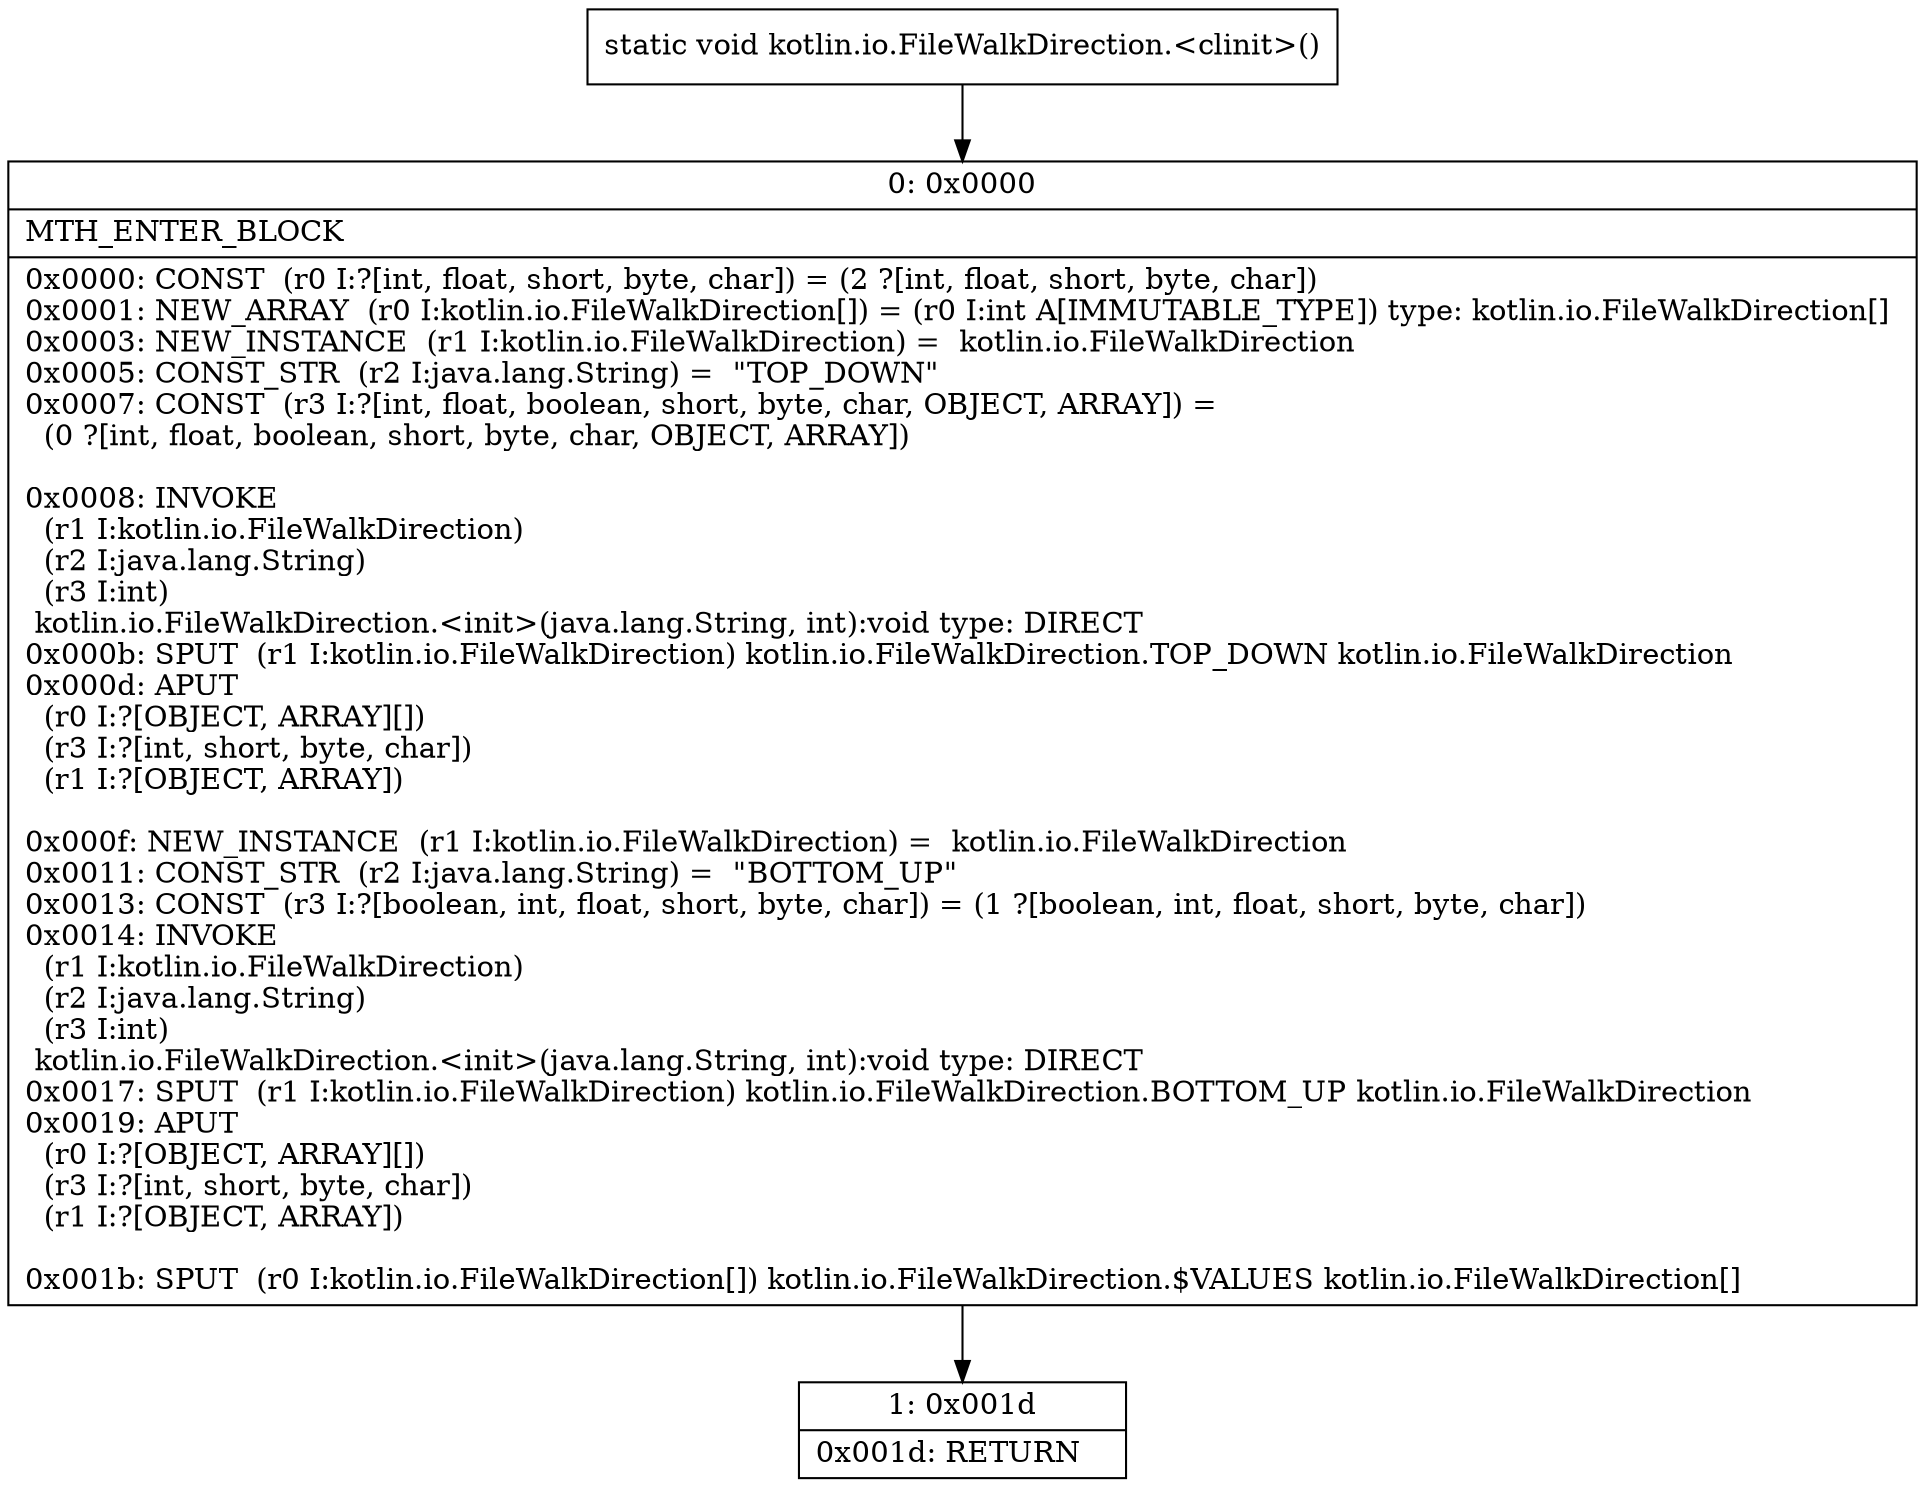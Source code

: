 digraph "CFG forkotlin.io.FileWalkDirection.\<clinit\>()V" {
Node_0 [shape=record,label="{0\:\ 0x0000|MTH_ENTER_BLOCK\l|0x0000: CONST  (r0 I:?[int, float, short, byte, char]) = (2 ?[int, float, short, byte, char]) \l0x0001: NEW_ARRAY  (r0 I:kotlin.io.FileWalkDirection[]) = (r0 I:int A[IMMUTABLE_TYPE]) type: kotlin.io.FileWalkDirection[] \l0x0003: NEW_INSTANCE  (r1 I:kotlin.io.FileWalkDirection) =  kotlin.io.FileWalkDirection \l0x0005: CONST_STR  (r2 I:java.lang.String) =  \"TOP_DOWN\" \l0x0007: CONST  (r3 I:?[int, float, boolean, short, byte, char, OBJECT, ARRAY]) = \l  (0 ?[int, float, boolean, short, byte, char, OBJECT, ARRAY])\l \l0x0008: INVOKE  \l  (r1 I:kotlin.io.FileWalkDirection)\l  (r2 I:java.lang.String)\l  (r3 I:int)\l kotlin.io.FileWalkDirection.\<init\>(java.lang.String, int):void type: DIRECT \l0x000b: SPUT  (r1 I:kotlin.io.FileWalkDirection) kotlin.io.FileWalkDirection.TOP_DOWN kotlin.io.FileWalkDirection \l0x000d: APUT  \l  (r0 I:?[OBJECT, ARRAY][])\l  (r3 I:?[int, short, byte, char])\l  (r1 I:?[OBJECT, ARRAY])\l \l0x000f: NEW_INSTANCE  (r1 I:kotlin.io.FileWalkDirection) =  kotlin.io.FileWalkDirection \l0x0011: CONST_STR  (r2 I:java.lang.String) =  \"BOTTOM_UP\" \l0x0013: CONST  (r3 I:?[boolean, int, float, short, byte, char]) = (1 ?[boolean, int, float, short, byte, char]) \l0x0014: INVOKE  \l  (r1 I:kotlin.io.FileWalkDirection)\l  (r2 I:java.lang.String)\l  (r3 I:int)\l kotlin.io.FileWalkDirection.\<init\>(java.lang.String, int):void type: DIRECT \l0x0017: SPUT  (r1 I:kotlin.io.FileWalkDirection) kotlin.io.FileWalkDirection.BOTTOM_UP kotlin.io.FileWalkDirection \l0x0019: APUT  \l  (r0 I:?[OBJECT, ARRAY][])\l  (r3 I:?[int, short, byte, char])\l  (r1 I:?[OBJECT, ARRAY])\l \l0x001b: SPUT  (r0 I:kotlin.io.FileWalkDirection[]) kotlin.io.FileWalkDirection.$VALUES kotlin.io.FileWalkDirection[] \l}"];
Node_1 [shape=record,label="{1\:\ 0x001d|0x001d: RETURN   \l}"];
MethodNode[shape=record,label="{static void kotlin.io.FileWalkDirection.\<clinit\>() }"];
MethodNode -> Node_0;
Node_0 -> Node_1;
}

